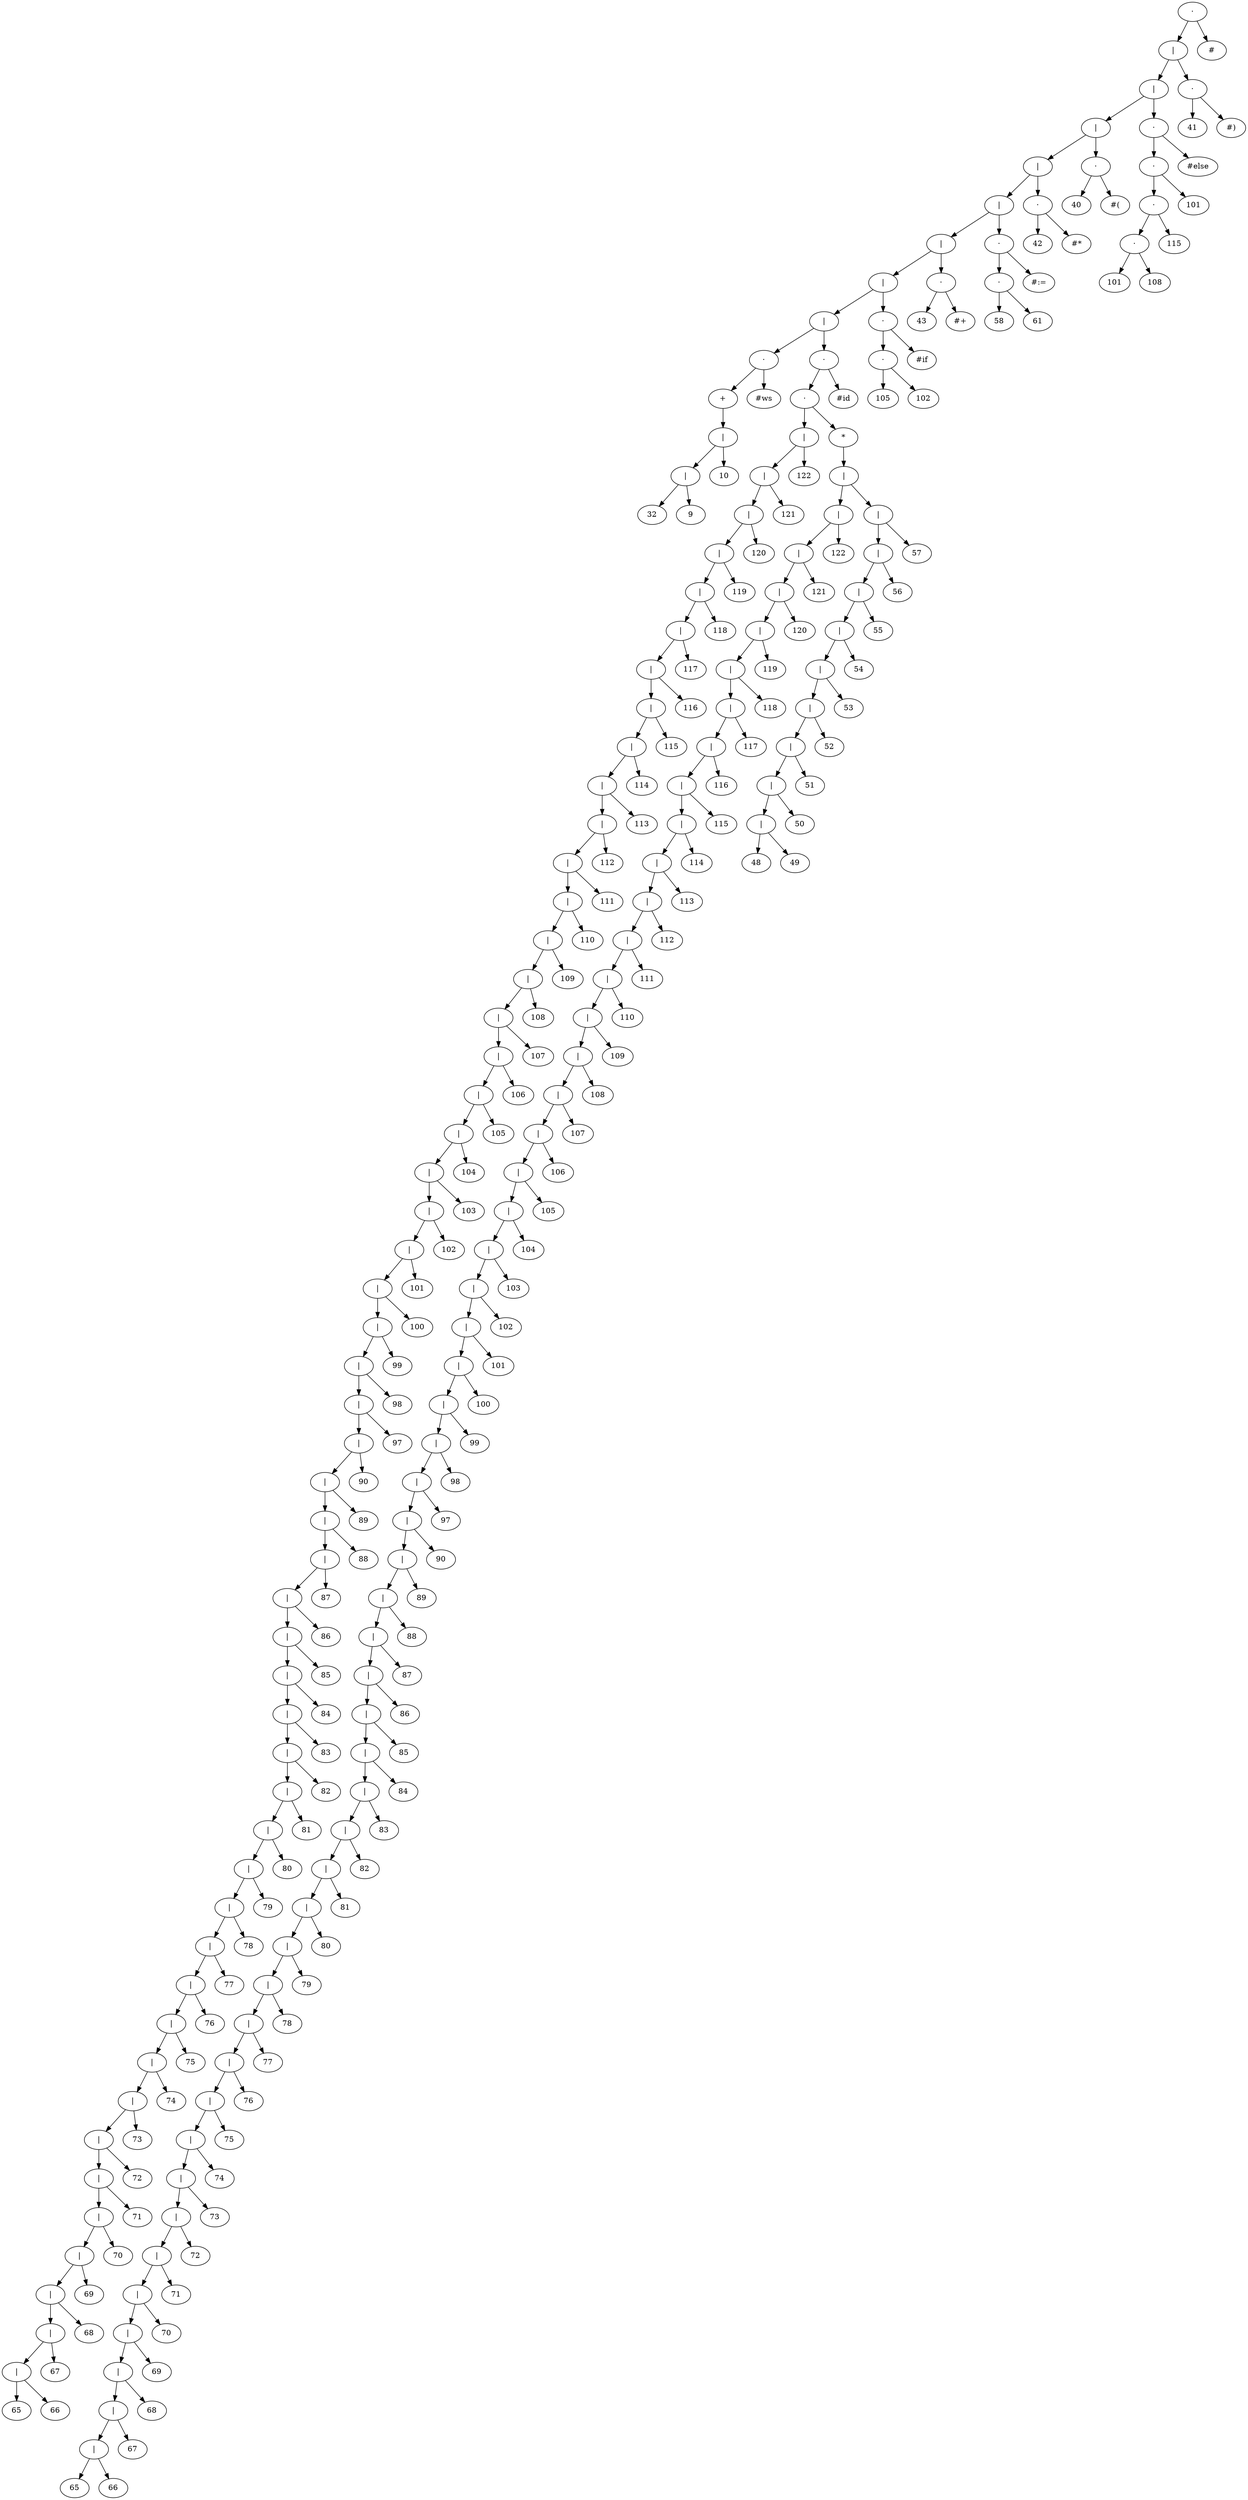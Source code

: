 digraph "Arbol Sintatico" {
n278 [label="·"];
n278 -> n276;
n276 [label="|"];
n276 -> n272;
n272 [label="|"];
n272 -> n262;
n262 [label="|"];
n262 -> n258;
n258 [label="|"];
n258 -> n254;
n254 [label="|"];
n254 -> n248;
n248 [label="|"];
n248 -> n244;
n244 [label="|"];
n244 -> n238;
n238 [label="|"];
n238 -> n7;
n7 [label="·"];
n7 -> n5;
n5 [label="+"];
n5 -> n4;
n4 [label="|"];
n4 -> n2;
n2 [label="|"];
n2 -> n0;
n0 [label="32"];
n2 -> n1;
n1 [label="9"];
n4 -> n3;
n3 [label="10"];
n7 -> n6;
n6 [label="#ws"];
n238 -> n237;
n237 [label="·"];
n237 -> n235;
n235 [label="·"];
n235 -> n110;
n110 [label="|"];
n110 -> n108;
n108 [label="|"];
n108 -> n106;
n106 [label="|"];
n106 -> n104;
n104 [label="|"];
n104 -> n102;
n102 [label="|"];
n102 -> n100;
n100 [label="|"];
n100 -> n98;
n98 [label="|"];
n98 -> n96;
n96 [label="|"];
n96 -> n94;
n94 [label="|"];
n94 -> n92;
n92 [label="|"];
n92 -> n90;
n90 [label="|"];
n90 -> n88;
n88 [label="|"];
n88 -> n86;
n86 [label="|"];
n86 -> n84;
n84 [label="|"];
n84 -> n82;
n82 [label="|"];
n82 -> n80;
n80 [label="|"];
n80 -> n78;
n78 [label="|"];
n78 -> n76;
n76 [label="|"];
n76 -> n74;
n74 [label="|"];
n74 -> n72;
n72 [label="|"];
n72 -> n70;
n70 [label="|"];
n70 -> n68;
n68 [label="|"];
n68 -> n66;
n66 [label="|"];
n66 -> n64;
n64 [label="|"];
n64 -> n62;
n62 [label="|"];
n62 -> n60;
n60 [label="|"];
n60 -> n58;
n58 [label="|"];
n58 -> n56;
n56 [label="|"];
n56 -> n54;
n54 [label="|"];
n54 -> n52;
n52 [label="|"];
n52 -> n50;
n50 [label="|"];
n50 -> n48;
n48 [label="|"];
n48 -> n46;
n46 [label="|"];
n46 -> n44;
n44 [label="|"];
n44 -> n42;
n42 [label="|"];
n42 -> n40;
n40 [label="|"];
n40 -> n38;
n38 [label="|"];
n38 -> n36;
n36 [label="|"];
n36 -> n34;
n34 [label="|"];
n34 -> n32;
n32 [label="|"];
n32 -> n30;
n30 [label="|"];
n30 -> n28;
n28 [label="|"];
n28 -> n26;
n26 [label="|"];
n26 -> n24;
n24 [label="|"];
n24 -> n22;
n22 [label="|"];
n22 -> n20;
n20 [label="|"];
n20 -> n18;
n18 [label="|"];
n18 -> n16;
n16 [label="|"];
n16 -> n14;
n14 [label="|"];
n14 -> n12;
n12 [label="|"];
n12 -> n10;
n10 [label="|"];
n10 -> n8;
n8 [label="65"];
n10 -> n9;
n9 [label="66"];
n12 -> n11;
n11 [label="67"];
n14 -> n13;
n13 [label="68"];
n16 -> n15;
n15 [label="69"];
n18 -> n17;
n17 [label="70"];
n20 -> n19;
n19 [label="71"];
n22 -> n21;
n21 [label="72"];
n24 -> n23;
n23 [label="73"];
n26 -> n25;
n25 [label="74"];
n28 -> n27;
n27 [label="75"];
n30 -> n29;
n29 [label="76"];
n32 -> n31;
n31 [label="77"];
n34 -> n33;
n33 [label="78"];
n36 -> n35;
n35 [label="79"];
n38 -> n37;
n37 [label="80"];
n40 -> n39;
n39 [label="81"];
n42 -> n41;
n41 [label="82"];
n44 -> n43;
n43 [label="83"];
n46 -> n45;
n45 [label="84"];
n48 -> n47;
n47 [label="85"];
n50 -> n49;
n49 [label="86"];
n52 -> n51;
n51 [label="87"];
n54 -> n53;
n53 [label="88"];
n56 -> n55;
n55 [label="89"];
n58 -> n57;
n57 [label="90"];
n60 -> n59;
n59 [label="97"];
n62 -> n61;
n61 [label="98"];
n64 -> n63;
n63 [label="99"];
n66 -> n65;
n65 [label="100"];
n68 -> n67;
n67 [label="101"];
n70 -> n69;
n69 [label="102"];
n72 -> n71;
n71 [label="103"];
n74 -> n73;
n73 [label="104"];
n76 -> n75;
n75 [label="105"];
n78 -> n77;
n77 [label="106"];
n80 -> n79;
n79 [label="107"];
n82 -> n81;
n81 [label="108"];
n84 -> n83;
n83 [label="109"];
n86 -> n85;
n85 [label="110"];
n88 -> n87;
n87 [label="111"];
n90 -> n89;
n89 [label="112"];
n92 -> n91;
n91 [label="113"];
n94 -> n93;
n93 [label="114"];
n96 -> n95;
n95 [label="115"];
n98 -> n97;
n97 [label="116"];
n100 -> n99;
n99 [label="117"];
n102 -> n101;
n101 [label="118"];
n104 -> n103;
n103 [label="119"];
n106 -> n105;
n105 [label="120"];
n108 -> n107;
n107 [label="121"];
n110 -> n109;
n109 [label="122"];
n235 -> n234;
n234 [label="*"];
n234 -> n233;
n233 [label="|"];
n233 -> n213;
n213 [label="|"];
n213 -> n211;
n211 [label="|"];
n211 -> n209;
n209 [label="|"];
n209 -> n207;
n207 [label="|"];
n207 -> n205;
n205 [label="|"];
n205 -> n203;
n203 [label="|"];
n203 -> n201;
n201 [label="|"];
n201 -> n199;
n199 [label="|"];
n199 -> n197;
n197 [label="|"];
n197 -> n195;
n195 [label="|"];
n195 -> n193;
n193 [label="|"];
n193 -> n191;
n191 [label="|"];
n191 -> n189;
n189 [label="|"];
n189 -> n187;
n187 [label="|"];
n187 -> n185;
n185 [label="|"];
n185 -> n183;
n183 [label="|"];
n183 -> n181;
n181 [label="|"];
n181 -> n179;
n179 [label="|"];
n179 -> n177;
n177 [label="|"];
n177 -> n175;
n175 [label="|"];
n175 -> n173;
n173 [label="|"];
n173 -> n171;
n171 [label="|"];
n171 -> n169;
n169 [label="|"];
n169 -> n167;
n167 [label="|"];
n167 -> n165;
n165 [label="|"];
n165 -> n163;
n163 [label="|"];
n163 -> n161;
n161 [label="|"];
n161 -> n159;
n159 [label="|"];
n159 -> n157;
n157 [label="|"];
n157 -> n155;
n155 [label="|"];
n155 -> n153;
n153 [label="|"];
n153 -> n151;
n151 [label="|"];
n151 -> n149;
n149 [label="|"];
n149 -> n147;
n147 [label="|"];
n147 -> n145;
n145 [label="|"];
n145 -> n143;
n143 [label="|"];
n143 -> n141;
n141 [label="|"];
n141 -> n139;
n139 [label="|"];
n139 -> n137;
n137 [label="|"];
n137 -> n135;
n135 [label="|"];
n135 -> n133;
n133 [label="|"];
n133 -> n131;
n131 [label="|"];
n131 -> n129;
n129 [label="|"];
n129 -> n127;
n127 [label="|"];
n127 -> n125;
n125 [label="|"];
n125 -> n123;
n123 [label="|"];
n123 -> n121;
n121 [label="|"];
n121 -> n119;
n119 [label="|"];
n119 -> n117;
n117 [label="|"];
n117 -> n115;
n115 [label="|"];
n115 -> n113;
n113 [label="|"];
n113 -> n111;
n111 [label="65"];
n113 -> n112;
n112 [label="66"];
n115 -> n114;
n114 [label="67"];
n117 -> n116;
n116 [label="68"];
n119 -> n118;
n118 [label="69"];
n121 -> n120;
n120 [label="70"];
n123 -> n122;
n122 [label="71"];
n125 -> n124;
n124 [label="72"];
n127 -> n126;
n126 [label="73"];
n129 -> n128;
n128 [label="74"];
n131 -> n130;
n130 [label="75"];
n133 -> n132;
n132 [label="76"];
n135 -> n134;
n134 [label="77"];
n137 -> n136;
n136 [label="78"];
n139 -> n138;
n138 [label="79"];
n141 -> n140;
n140 [label="80"];
n143 -> n142;
n142 [label="81"];
n145 -> n144;
n144 [label="82"];
n147 -> n146;
n146 [label="83"];
n149 -> n148;
n148 [label="84"];
n151 -> n150;
n150 [label="85"];
n153 -> n152;
n152 [label="86"];
n155 -> n154;
n154 [label="87"];
n157 -> n156;
n156 [label="88"];
n159 -> n158;
n158 [label="89"];
n161 -> n160;
n160 [label="90"];
n163 -> n162;
n162 [label="97"];
n165 -> n164;
n164 [label="98"];
n167 -> n166;
n166 [label="99"];
n169 -> n168;
n168 [label="100"];
n171 -> n170;
n170 [label="101"];
n173 -> n172;
n172 [label="102"];
n175 -> n174;
n174 [label="103"];
n177 -> n176;
n176 [label="104"];
n179 -> n178;
n178 [label="105"];
n181 -> n180;
n180 [label="106"];
n183 -> n182;
n182 [label="107"];
n185 -> n184;
n184 [label="108"];
n187 -> n186;
n186 [label="109"];
n189 -> n188;
n188 [label="110"];
n191 -> n190;
n190 [label="111"];
n193 -> n192;
n192 [label="112"];
n195 -> n194;
n194 [label="113"];
n197 -> n196;
n196 [label="114"];
n199 -> n198;
n198 [label="115"];
n201 -> n200;
n200 [label="116"];
n203 -> n202;
n202 [label="117"];
n205 -> n204;
n204 [label="118"];
n207 -> n206;
n206 [label="119"];
n209 -> n208;
n208 [label="120"];
n211 -> n210;
n210 [label="121"];
n213 -> n212;
n212 [label="122"];
n233 -> n232;
n232 [label="|"];
n232 -> n230;
n230 [label="|"];
n230 -> n228;
n228 [label="|"];
n228 -> n226;
n226 [label="|"];
n226 -> n224;
n224 [label="|"];
n224 -> n222;
n222 [label="|"];
n222 -> n220;
n220 [label="|"];
n220 -> n218;
n218 [label="|"];
n218 -> n216;
n216 [label="|"];
n216 -> n214;
n214 [label="48"];
n216 -> n215;
n215 [label="49"];
n218 -> n217;
n217 [label="50"];
n220 -> n219;
n219 [label="51"];
n222 -> n221;
n221 [label="52"];
n224 -> n223;
n223 [label="53"];
n226 -> n225;
n225 [label="54"];
n228 -> n227;
n227 [label="55"];
n230 -> n229;
n229 [label="56"];
n232 -> n231;
n231 [label="57"];
n237 -> n236;
n236 [label="#id"];
n244 -> n243;
n243 [label="·"];
n243 -> n241;
n241 [label="·"];
n241 -> n239;
n239 [label="105"];
n241 -> n240;
n240 [label="102"];
n243 -> n242;
n242 [label="#if"];
n248 -> n247;
n247 [label="·"];
n247 -> n245;
n245 [label="43"];
n247 -> n246;
n246 [label="#+"];
n254 -> n253;
n253 [label="·"];
n253 -> n251;
n251 [label="·"];
n251 -> n249;
n249 [label="58"];
n251 -> n250;
n250 [label="61"];
n253 -> n252;
n252 [label="#:="];
n258 -> n257;
n257 [label="·"];
n257 -> n255;
n255 [label="42"];
n257 -> n256;
n256 [label="#*"];
n262 -> n261;
n261 [label="·"];
n261 -> n259;
n259 [label="40"];
n261 -> n260;
n260 [label="#("];
n272 -> n271;
n271 [label="·"];
n271 -> n269;
n269 [label="·"];
n269 -> n267;
n267 [label="·"];
n267 -> n265;
n265 [label="·"];
n265 -> n263;
n263 [label="101"];
n265 -> n264;
n264 [label="108"];
n267 -> n266;
n266 [label="115"];
n269 -> n268;
n268 [label="101"];
n271 -> n270;
n270 [label="#else"];
n276 -> n275;
n275 [label="·"];
n275 -> n273;
n273 [label="41"];
n275 -> n274;
n274 [label="#)"];
n278 -> n277;
n277 [label="#"];

}